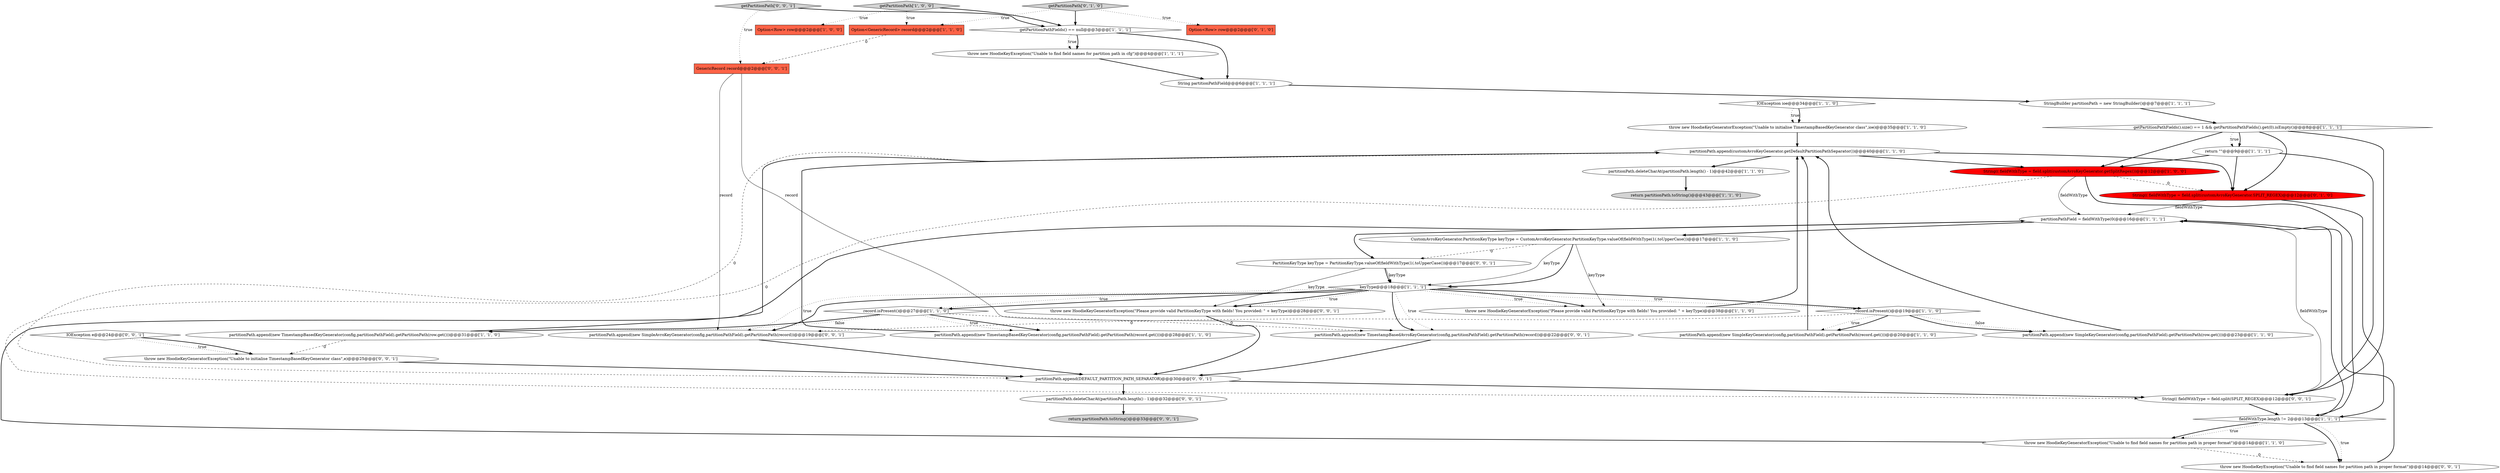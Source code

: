 digraph {
10 [style = filled, label = "throw new HoodieKeyGeneratorException(\"Unable to initialise TimestampBasedKeyGenerator class\",ioe)@@@35@@@['1', '1', '0']", fillcolor = white, shape = ellipse image = "AAA0AAABBB1BBB"];
38 [style = filled, label = "throw new HoodieKeyGeneratorException(\"Please provide valid PartitionKeyType with fields! You provided: \" + keyType)@@@28@@@['0', '0', '1']", fillcolor = white, shape = ellipse image = "AAA0AAABBB3BBB"];
19 [style = filled, label = "getPartitionPath['1', '0', '0']", fillcolor = lightgray, shape = diamond image = "AAA0AAABBB1BBB"];
37 [style = filled, label = "getPartitionPath['0', '0', '1']", fillcolor = lightgray, shape = diamond image = "AAA0AAABBB3BBB"];
24 [style = filled, label = "partitionPath.append(new SimpleKeyGenerator(config,partitionPathField).getPartitionPath(record.get()))@@@20@@@['1', '1', '0']", fillcolor = white, shape = ellipse image = "AAA0AAABBB1BBB"];
34 [style = filled, label = "throw new HoodieKeyGeneratorException(\"Unable to initialise TimestampBasedKeyGenerator class\",e)@@@25@@@['0', '0', '1']", fillcolor = white, shape = ellipse image = "AAA0AAABBB3BBB"];
4 [style = filled, label = "record.isPresent()@@@19@@@['1', '1', '0']", fillcolor = white, shape = diamond image = "AAA0AAABBB1BBB"];
29 [style = filled, label = "Option<Row> row@@@2@@@['0', '1', '0']", fillcolor = tomato, shape = box image = "AAA0AAABBB2BBB"];
0 [style = filled, label = "StringBuilder partitionPath = new StringBuilder()@@@7@@@['1', '1', '1']", fillcolor = white, shape = ellipse image = "AAA0AAABBB1BBB"];
11 [style = filled, label = "Option<Row> row@@@2@@@['1', '0', '0']", fillcolor = tomato, shape = box image = "AAA0AAABBB1BBB"];
7 [style = filled, label = "getPartitionPathFields().size() == 1 && getPartitionPathFields().get(0).isEmpty()@@@8@@@['1', '1', '1']", fillcolor = white, shape = diamond image = "AAA0AAABBB1BBB"];
22 [style = filled, label = "String(( fieldWithType = field.split(customAvroKeyGenerator.getSplitRegex())@@@12@@@['1', '0', '0']", fillcolor = red, shape = ellipse image = "AAA1AAABBB1BBB"];
23 [style = filled, label = "partitionPathField = fieldWithType(0(@@@16@@@['1', '1', '1']", fillcolor = white, shape = ellipse image = "AAA0AAABBB1BBB"];
41 [style = filled, label = "partitionPath.append(DEFAULT_PARTITION_PATH_SEPARATOR)@@@30@@@['0', '0', '1']", fillcolor = white, shape = ellipse image = "AAA0AAABBB3BBB"];
13 [style = filled, label = "Option<GenericRecord> record@@@2@@@['1', '1', '0']", fillcolor = tomato, shape = box image = "AAA0AAABBB1BBB"];
16 [style = filled, label = "String partitionPathField@@@6@@@['1', '1', '1']", fillcolor = white, shape = ellipse image = "AAA0AAABBB1BBB"];
17 [style = filled, label = "fieldWithType.length != 2@@@13@@@['1', '1', '1']", fillcolor = white, shape = diamond image = "AAA0AAABBB1BBB"];
9 [style = filled, label = "return \"\"@@@9@@@['1', '1', '1']", fillcolor = white, shape = ellipse image = "AAA0AAABBB1BBB"];
27 [style = filled, label = "getPartitionPath['0', '1', '0']", fillcolor = lightgray, shape = diamond image = "AAA0AAABBB2BBB"];
32 [style = filled, label = "partitionPath.deleteCharAt(partitionPath.length() - 1)@@@32@@@['0', '0', '1']", fillcolor = white, shape = ellipse image = "AAA0AAABBB3BBB"];
28 [style = filled, label = "String(( fieldWithType = field.split(customAvroKeyGenerator.SPLIT_REGEX)@@@12@@@['0', '1', '0']", fillcolor = red, shape = ellipse image = "AAA1AAABBB2BBB"];
3 [style = filled, label = "keyType@@@18@@@['1', '1', '1']", fillcolor = white, shape = diamond image = "AAA0AAABBB1BBB"];
30 [style = filled, label = "GenericRecord record@@@2@@@['0', '0', '1']", fillcolor = tomato, shape = box image = "AAA0AAABBB3BBB"];
39 [style = filled, label = "partitionPath.append(new TimestampBasedAvroKeyGenerator(config,partitionPathField).getPartitionPath(record))@@@22@@@['0', '0', '1']", fillcolor = white, shape = ellipse image = "AAA0AAABBB3BBB"];
33 [style = filled, label = "IOException e@@@24@@@['0', '0', '1']", fillcolor = white, shape = diamond image = "AAA0AAABBB3BBB"];
2 [style = filled, label = "partitionPath.deleteCharAt(partitionPath.length() - 1)@@@42@@@['1', '1', '0']", fillcolor = white, shape = ellipse image = "AAA0AAABBB1BBB"];
12 [style = filled, label = "partitionPath.append(new SimpleKeyGenerator(config,partitionPathField).getPartitionPath(row.get()))@@@23@@@['1', '1', '0']", fillcolor = white, shape = ellipse image = "AAA0AAABBB1BBB"];
25 [style = filled, label = "throw new HoodieKeyException(\"Unable to find field names for partition path in cfg\")@@@4@@@['1', '1', '1']", fillcolor = white, shape = ellipse image = "AAA0AAABBB1BBB"];
35 [style = filled, label = "return partitionPath.toString()@@@33@@@['0', '0', '1']", fillcolor = lightgray, shape = ellipse image = "AAA0AAABBB3BBB"];
36 [style = filled, label = "PartitionKeyType keyType = PartitionKeyType.valueOf(fieldWithType(1(.toUpperCase())@@@17@@@['0', '0', '1']", fillcolor = white, shape = ellipse image = "AAA0AAABBB3BBB"];
14 [style = filled, label = "getPartitionPathFields() == null@@@3@@@['1', '1', '1']", fillcolor = white, shape = diamond image = "AAA0AAABBB1BBB"];
40 [style = filled, label = "throw new HoodieKeyException(\"Unable to find field names for partition path in proper format\")@@@14@@@['0', '0', '1']", fillcolor = white, shape = ellipse image = "AAA0AAABBB3BBB"];
8 [style = filled, label = "throw new HoodieKeyGeneratorException(\"Unable to find field names for partition path in proper format\")@@@14@@@['1', '1', '0']", fillcolor = white, shape = ellipse image = "AAA0AAABBB1BBB"];
6 [style = filled, label = "CustomAvroKeyGenerator.PartitionKeyType keyType = CustomAvroKeyGenerator.PartitionKeyType.valueOf(fieldWithType(1(.toUpperCase())@@@17@@@['1', '1', '0']", fillcolor = white, shape = ellipse image = "AAA0AAABBB1BBB"];
42 [style = filled, label = "partitionPath.append(new SimpleAvroKeyGenerator(config,partitionPathField).getPartitionPath(record))@@@19@@@['0', '0', '1']", fillcolor = white, shape = ellipse image = "AAA0AAABBB3BBB"];
5 [style = filled, label = "return partitionPath.toString()@@@43@@@['1', '1', '0']", fillcolor = lightgray, shape = ellipse image = "AAA0AAABBB1BBB"];
31 [style = filled, label = "String(( fieldWithType = field.split(SPLIT_REGEX)@@@12@@@['0', '0', '1']", fillcolor = white, shape = ellipse image = "AAA0AAABBB3BBB"];
26 [style = filled, label = "partitionPath.append(new TimestampBasedKeyGenerator(config,partitionPathField).getPartitionPath(row.get()))@@@31@@@['1', '1', '0']", fillcolor = white, shape = ellipse image = "AAA0AAABBB1BBB"];
21 [style = filled, label = "throw new HoodieKeyGeneratorException(\"Please provide valid PartitionKeyType with fields! You provided: \" + keyType)@@@38@@@['1', '1', '0']", fillcolor = white, shape = ellipse image = "AAA0AAABBB1BBB"];
15 [style = filled, label = "partitionPath.append(new TimestampBasedKeyGenerator(config,partitionPathField).getPartitionPath(record.get()))@@@28@@@['1', '1', '0']", fillcolor = white, shape = ellipse image = "AAA0AAABBB1BBB"];
1 [style = filled, label = "partitionPath.append(customAvroKeyGenerator.getDefaultPartitionPathSeparator())@@@40@@@['1', '1', '0']", fillcolor = white, shape = ellipse image = "AAA0AAABBB1BBB"];
20 [style = filled, label = "record.isPresent()@@@27@@@['1', '1', '0']", fillcolor = white, shape = diamond image = "AAA0AAABBB1BBB"];
18 [style = filled, label = "IOException ioe@@@34@@@['1', '1', '0']", fillcolor = white, shape = diamond image = "AAA0AAABBB1BBB"];
32->35 [style = bold, label=""];
6->3 [style = bold, label=""];
42->41 [style = bold, label=""];
16->0 [style = bold, label=""];
14->25 [style = bold, label=""];
20->26 [style = bold, label=""];
38->41 [style = bold, label=""];
7->31 [style = bold, label=""];
3->38 [style = bold, label=""];
3->4 [style = bold, label=""];
40->23 [style = bold, label=""];
7->9 [style = bold, label=""];
17->8 [style = dotted, label="true"];
1->28 [style = bold, label=""];
19->11 [style = dotted, label="true"];
6->36 [style = dashed, label="0"];
21->1 [style = bold, label=""];
4->12 [style = dotted, label="false"];
30->42 [style = solid, label="record"];
3->39 [style = bold, label=""];
23->36 [style = bold, label=""];
4->24 [style = dotted, label="true"];
20->39 [style = dashed, label="0"];
20->15 [style = bold, label=""];
20->15 [style = dotted, label="true"];
3->42 [style = dotted, label="true"];
14->16 [style = bold, label=""];
36->38 [style = solid, label="keyType"];
41->32 [style = bold, label=""];
8->23 [style = bold, label=""];
26->1 [style = bold, label=""];
12->1 [style = bold, label=""];
36->3 [style = solid, label="keyType"];
0->7 [style = bold, label=""];
22->28 [style = dashed, label="0"];
27->29 [style = dotted, label="true"];
14->25 [style = dotted, label="true"];
22->17 [style = bold, label=""];
39->41 [style = bold, label=""];
28->23 [style = solid, label="fieldWithType"];
10->1 [style = bold, label=""];
31->23 [style = solid, label="fieldWithType"];
22->31 [style = dashed, label="0"];
6->3 [style = solid, label="keyType"];
9->22 [style = bold, label=""];
17->8 [style = bold, label=""];
8->40 [style = dashed, label="0"];
4->24 [style = bold, label=""];
27->14 [style = bold, label=""];
9->31 [style = bold, label=""];
17->40 [style = bold, label=""];
27->13 [style = dotted, label="true"];
25->16 [style = bold, label=""];
30->39 [style = solid, label="record"];
17->23 [style = bold, label=""];
3->42 [style = bold, label=""];
18->10 [style = dotted, label="true"];
9->28 [style = bold, label=""];
7->22 [style = bold, label=""];
19->14 [style = bold, label=""];
18->10 [style = bold, label=""];
7->28 [style = bold, label=""];
3->21 [style = dotted, label="true"];
3->38 [style = dotted, label="true"];
23->6 [style = bold, label=""];
4->12 [style = bold, label=""];
28->17 [style = bold, label=""];
3->21 [style = bold, label=""];
41->31 [style = bold, label=""];
1->2 [style = bold, label=""];
24->1 [style = bold, label=""];
31->17 [style = bold, label=""];
26->34 [style = dashed, label="0"];
20->26 [style = dotted, label="false"];
2->5 [style = bold, label=""];
15->1 [style = bold, label=""];
33->34 [style = dotted, label="true"];
3->4 [style = dotted, label="true"];
19->13 [style = dotted, label="true"];
34->41 [style = bold, label=""];
7->9 [style = dotted, label="true"];
1->41 [style = dashed, label="0"];
17->40 [style = dotted, label="true"];
37->30 [style = dotted, label="true"];
1->22 [style = bold, label=""];
37->14 [style = bold, label=""];
3->20 [style = bold, label=""];
3->39 [style = dotted, label="true"];
22->23 [style = solid, label="fieldWithType"];
4->42 [style = dashed, label="0"];
6->21 [style = solid, label="keyType"];
33->34 [style = bold, label=""];
13->30 [style = dashed, label="0"];
3->20 [style = dotted, label="true"];
36->3 [style = bold, label=""];
}
